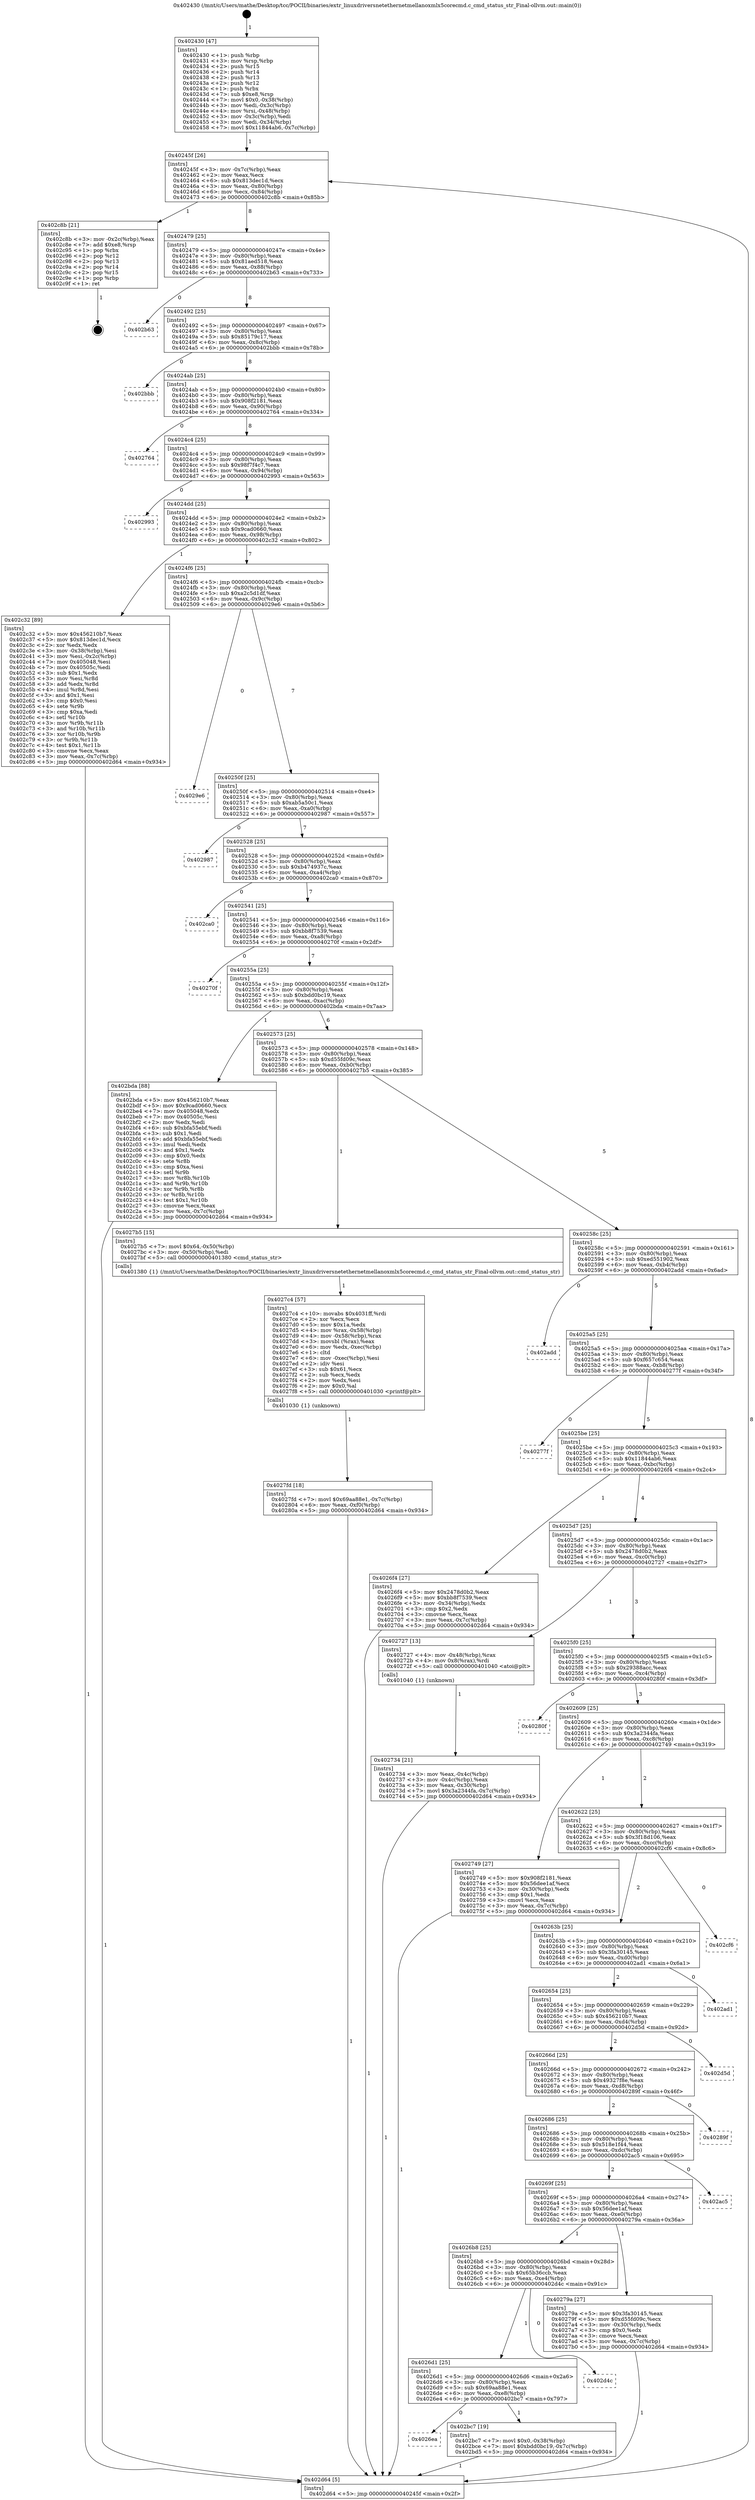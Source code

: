 digraph "0x402430" {
  label = "0x402430 (/mnt/c/Users/mathe/Desktop/tcc/POCII/binaries/extr_linuxdriversnetethernetmellanoxmlx5corecmd.c_cmd_status_str_Final-ollvm.out::main(0))"
  labelloc = "t"
  node[shape=record]

  Entry [label="",width=0.3,height=0.3,shape=circle,fillcolor=black,style=filled]
  "0x40245f" [label="{
     0x40245f [26]\l
     | [instrs]\l
     &nbsp;&nbsp;0x40245f \<+3\>: mov -0x7c(%rbp),%eax\l
     &nbsp;&nbsp;0x402462 \<+2\>: mov %eax,%ecx\l
     &nbsp;&nbsp;0x402464 \<+6\>: sub $0x813dec1d,%ecx\l
     &nbsp;&nbsp;0x40246a \<+3\>: mov %eax,-0x80(%rbp)\l
     &nbsp;&nbsp;0x40246d \<+6\>: mov %ecx,-0x84(%rbp)\l
     &nbsp;&nbsp;0x402473 \<+6\>: je 0000000000402c8b \<main+0x85b\>\l
  }"]
  "0x402c8b" [label="{
     0x402c8b [21]\l
     | [instrs]\l
     &nbsp;&nbsp;0x402c8b \<+3\>: mov -0x2c(%rbp),%eax\l
     &nbsp;&nbsp;0x402c8e \<+7\>: add $0xe8,%rsp\l
     &nbsp;&nbsp;0x402c95 \<+1\>: pop %rbx\l
     &nbsp;&nbsp;0x402c96 \<+2\>: pop %r12\l
     &nbsp;&nbsp;0x402c98 \<+2\>: pop %r13\l
     &nbsp;&nbsp;0x402c9a \<+2\>: pop %r14\l
     &nbsp;&nbsp;0x402c9c \<+2\>: pop %r15\l
     &nbsp;&nbsp;0x402c9e \<+1\>: pop %rbp\l
     &nbsp;&nbsp;0x402c9f \<+1\>: ret\l
  }"]
  "0x402479" [label="{
     0x402479 [25]\l
     | [instrs]\l
     &nbsp;&nbsp;0x402479 \<+5\>: jmp 000000000040247e \<main+0x4e\>\l
     &nbsp;&nbsp;0x40247e \<+3\>: mov -0x80(%rbp),%eax\l
     &nbsp;&nbsp;0x402481 \<+5\>: sub $0x81aed518,%eax\l
     &nbsp;&nbsp;0x402486 \<+6\>: mov %eax,-0x88(%rbp)\l
     &nbsp;&nbsp;0x40248c \<+6\>: je 0000000000402b63 \<main+0x733\>\l
  }"]
  Exit [label="",width=0.3,height=0.3,shape=circle,fillcolor=black,style=filled,peripheries=2]
  "0x402b63" [label="{
     0x402b63\l
  }", style=dashed]
  "0x402492" [label="{
     0x402492 [25]\l
     | [instrs]\l
     &nbsp;&nbsp;0x402492 \<+5\>: jmp 0000000000402497 \<main+0x67\>\l
     &nbsp;&nbsp;0x402497 \<+3\>: mov -0x80(%rbp),%eax\l
     &nbsp;&nbsp;0x40249a \<+5\>: sub $0x85179c17,%eax\l
     &nbsp;&nbsp;0x40249f \<+6\>: mov %eax,-0x8c(%rbp)\l
     &nbsp;&nbsp;0x4024a5 \<+6\>: je 0000000000402bbb \<main+0x78b\>\l
  }"]
  "0x4026ea" [label="{
     0x4026ea\l
  }", style=dashed]
  "0x402bbb" [label="{
     0x402bbb\l
  }", style=dashed]
  "0x4024ab" [label="{
     0x4024ab [25]\l
     | [instrs]\l
     &nbsp;&nbsp;0x4024ab \<+5\>: jmp 00000000004024b0 \<main+0x80\>\l
     &nbsp;&nbsp;0x4024b0 \<+3\>: mov -0x80(%rbp),%eax\l
     &nbsp;&nbsp;0x4024b3 \<+5\>: sub $0x908f2181,%eax\l
     &nbsp;&nbsp;0x4024b8 \<+6\>: mov %eax,-0x90(%rbp)\l
     &nbsp;&nbsp;0x4024be \<+6\>: je 0000000000402764 \<main+0x334\>\l
  }"]
  "0x402bc7" [label="{
     0x402bc7 [19]\l
     | [instrs]\l
     &nbsp;&nbsp;0x402bc7 \<+7\>: movl $0x0,-0x38(%rbp)\l
     &nbsp;&nbsp;0x402bce \<+7\>: movl $0xbdd0bc19,-0x7c(%rbp)\l
     &nbsp;&nbsp;0x402bd5 \<+5\>: jmp 0000000000402d64 \<main+0x934\>\l
  }"]
  "0x402764" [label="{
     0x402764\l
  }", style=dashed]
  "0x4024c4" [label="{
     0x4024c4 [25]\l
     | [instrs]\l
     &nbsp;&nbsp;0x4024c4 \<+5\>: jmp 00000000004024c9 \<main+0x99\>\l
     &nbsp;&nbsp;0x4024c9 \<+3\>: mov -0x80(%rbp),%eax\l
     &nbsp;&nbsp;0x4024cc \<+5\>: sub $0x98f7f4c7,%eax\l
     &nbsp;&nbsp;0x4024d1 \<+6\>: mov %eax,-0x94(%rbp)\l
     &nbsp;&nbsp;0x4024d7 \<+6\>: je 0000000000402993 \<main+0x563\>\l
  }"]
  "0x4026d1" [label="{
     0x4026d1 [25]\l
     | [instrs]\l
     &nbsp;&nbsp;0x4026d1 \<+5\>: jmp 00000000004026d6 \<main+0x2a6\>\l
     &nbsp;&nbsp;0x4026d6 \<+3\>: mov -0x80(%rbp),%eax\l
     &nbsp;&nbsp;0x4026d9 \<+5\>: sub $0x69aa88e1,%eax\l
     &nbsp;&nbsp;0x4026de \<+6\>: mov %eax,-0xe8(%rbp)\l
     &nbsp;&nbsp;0x4026e4 \<+6\>: je 0000000000402bc7 \<main+0x797\>\l
  }"]
  "0x402993" [label="{
     0x402993\l
  }", style=dashed]
  "0x4024dd" [label="{
     0x4024dd [25]\l
     | [instrs]\l
     &nbsp;&nbsp;0x4024dd \<+5\>: jmp 00000000004024e2 \<main+0xb2\>\l
     &nbsp;&nbsp;0x4024e2 \<+3\>: mov -0x80(%rbp),%eax\l
     &nbsp;&nbsp;0x4024e5 \<+5\>: sub $0x9cad0660,%eax\l
     &nbsp;&nbsp;0x4024ea \<+6\>: mov %eax,-0x98(%rbp)\l
     &nbsp;&nbsp;0x4024f0 \<+6\>: je 0000000000402c32 \<main+0x802\>\l
  }"]
  "0x402d4c" [label="{
     0x402d4c\l
  }", style=dashed]
  "0x402c32" [label="{
     0x402c32 [89]\l
     | [instrs]\l
     &nbsp;&nbsp;0x402c32 \<+5\>: mov $0x456210b7,%eax\l
     &nbsp;&nbsp;0x402c37 \<+5\>: mov $0x813dec1d,%ecx\l
     &nbsp;&nbsp;0x402c3c \<+2\>: xor %edx,%edx\l
     &nbsp;&nbsp;0x402c3e \<+3\>: mov -0x38(%rbp),%esi\l
     &nbsp;&nbsp;0x402c41 \<+3\>: mov %esi,-0x2c(%rbp)\l
     &nbsp;&nbsp;0x402c44 \<+7\>: mov 0x405048,%esi\l
     &nbsp;&nbsp;0x402c4b \<+7\>: mov 0x40505c,%edi\l
     &nbsp;&nbsp;0x402c52 \<+3\>: sub $0x1,%edx\l
     &nbsp;&nbsp;0x402c55 \<+3\>: mov %esi,%r8d\l
     &nbsp;&nbsp;0x402c58 \<+3\>: add %edx,%r8d\l
     &nbsp;&nbsp;0x402c5b \<+4\>: imul %r8d,%esi\l
     &nbsp;&nbsp;0x402c5f \<+3\>: and $0x1,%esi\l
     &nbsp;&nbsp;0x402c62 \<+3\>: cmp $0x0,%esi\l
     &nbsp;&nbsp;0x402c65 \<+4\>: sete %r9b\l
     &nbsp;&nbsp;0x402c69 \<+3\>: cmp $0xa,%edi\l
     &nbsp;&nbsp;0x402c6c \<+4\>: setl %r10b\l
     &nbsp;&nbsp;0x402c70 \<+3\>: mov %r9b,%r11b\l
     &nbsp;&nbsp;0x402c73 \<+3\>: and %r10b,%r11b\l
     &nbsp;&nbsp;0x402c76 \<+3\>: xor %r10b,%r9b\l
     &nbsp;&nbsp;0x402c79 \<+3\>: or %r9b,%r11b\l
     &nbsp;&nbsp;0x402c7c \<+4\>: test $0x1,%r11b\l
     &nbsp;&nbsp;0x402c80 \<+3\>: cmovne %ecx,%eax\l
     &nbsp;&nbsp;0x402c83 \<+3\>: mov %eax,-0x7c(%rbp)\l
     &nbsp;&nbsp;0x402c86 \<+5\>: jmp 0000000000402d64 \<main+0x934\>\l
  }"]
  "0x4024f6" [label="{
     0x4024f6 [25]\l
     | [instrs]\l
     &nbsp;&nbsp;0x4024f6 \<+5\>: jmp 00000000004024fb \<main+0xcb\>\l
     &nbsp;&nbsp;0x4024fb \<+3\>: mov -0x80(%rbp),%eax\l
     &nbsp;&nbsp;0x4024fe \<+5\>: sub $0xa2c5d1df,%eax\l
     &nbsp;&nbsp;0x402503 \<+6\>: mov %eax,-0x9c(%rbp)\l
     &nbsp;&nbsp;0x402509 \<+6\>: je 00000000004029e6 \<main+0x5b6\>\l
  }"]
  "0x4027fd" [label="{
     0x4027fd [18]\l
     | [instrs]\l
     &nbsp;&nbsp;0x4027fd \<+7\>: movl $0x69aa88e1,-0x7c(%rbp)\l
     &nbsp;&nbsp;0x402804 \<+6\>: mov %eax,-0xf0(%rbp)\l
     &nbsp;&nbsp;0x40280a \<+5\>: jmp 0000000000402d64 \<main+0x934\>\l
  }"]
  "0x4029e6" [label="{
     0x4029e6\l
  }", style=dashed]
  "0x40250f" [label="{
     0x40250f [25]\l
     | [instrs]\l
     &nbsp;&nbsp;0x40250f \<+5\>: jmp 0000000000402514 \<main+0xe4\>\l
     &nbsp;&nbsp;0x402514 \<+3\>: mov -0x80(%rbp),%eax\l
     &nbsp;&nbsp;0x402517 \<+5\>: sub $0xab5a50c1,%eax\l
     &nbsp;&nbsp;0x40251c \<+6\>: mov %eax,-0xa0(%rbp)\l
     &nbsp;&nbsp;0x402522 \<+6\>: je 0000000000402987 \<main+0x557\>\l
  }"]
  "0x4027c4" [label="{
     0x4027c4 [57]\l
     | [instrs]\l
     &nbsp;&nbsp;0x4027c4 \<+10\>: movabs $0x4031ff,%rdi\l
     &nbsp;&nbsp;0x4027ce \<+2\>: xor %ecx,%ecx\l
     &nbsp;&nbsp;0x4027d0 \<+5\>: mov $0x1a,%edx\l
     &nbsp;&nbsp;0x4027d5 \<+4\>: mov %rax,-0x58(%rbp)\l
     &nbsp;&nbsp;0x4027d9 \<+4\>: mov -0x58(%rbp),%rax\l
     &nbsp;&nbsp;0x4027dd \<+3\>: movsbl (%rax),%eax\l
     &nbsp;&nbsp;0x4027e0 \<+6\>: mov %edx,-0xec(%rbp)\l
     &nbsp;&nbsp;0x4027e6 \<+1\>: cltd\l
     &nbsp;&nbsp;0x4027e7 \<+6\>: mov -0xec(%rbp),%esi\l
     &nbsp;&nbsp;0x4027ed \<+2\>: idiv %esi\l
     &nbsp;&nbsp;0x4027ef \<+3\>: sub $0x61,%ecx\l
     &nbsp;&nbsp;0x4027f2 \<+2\>: sub %ecx,%edx\l
     &nbsp;&nbsp;0x4027f4 \<+2\>: mov %edx,%esi\l
     &nbsp;&nbsp;0x4027f6 \<+2\>: mov $0x0,%al\l
     &nbsp;&nbsp;0x4027f8 \<+5\>: call 0000000000401030 \<printf@plt\>\l
     | [calls]\l
     &nbsp;&nbsp;0x401030 \{1\} (unknown)\l
  }"]
  "0x402987" [label="{
     0x402987\l
  }", style=dashed]
  "0x402528" [label="{
     0x402528 [25]\l
     | [instrs]\l
     &nbsp;&nbsp;0x402528 \<+5\>: jmp 000000000040252d \<main+0xfd\>\l
     &nbsp;&nbsp;0x40252d \<+3\>: mov -0x80(%rbp),%eax\l
     &nbsp;&nbsp;0x402530 \<+5\>: sub $0xb474937c,%eax\l
     &nbsp;&nbsp;0x402535 \<+6\>: mov %eax,-0xa4(%rbp)\l
     &nbsp;&nbsp;0x40253b \<+6\>: je 0000000000402ca0 \<main+0x870\>\l
  }"]
  "0x4026b8" [label="{
     0x4026b8 [25]\l
     | [instrs]\l
     &nbsp;&nbsp;0x4026b8 \<+5\>: jmp 00000000004026bd \<main+0x28d\>\l
     &nbsp;&nbsp;0x4026bd \<+3\>: mov -0x80(%rbp),%eax\l
     &nbsp;&nbsp;0x4026c0 \<+5\>: sub $0x65b36ccb,%eax\l
     &nbsp;&nbsp;0x4026c5 \<+6\>: mov %eax,-0xe4(%rbp)\l
     &nbsp;&nbsp;0x4026cb \<+6\>: je 0000000000402d4c \<main+0x91c\>\l
  }"]
  "0x402ca0" [label="{
     0x402ca0\l
  }", style=dashed]
  "0x402541" [label="{
     0x402541 [25]\l
     | [instrs]\l
     &nbsp;&nbsp;0x402541 \<+5\>: jmp 0000000000402546 \<main+0x116\>\l
     &nbsp;&nbsp;0x402546 \<+3\>: mov -0x80(%rbp),%eax\l
     &nbsp;&nbsp;0x402549 \<+5\>: sub $0xbb8f7539,%eax\l
     &nbsp;&nbsp;0x40254e \<+6\>: mov %eax,-0xa8(%rbp)\l
     &nbsp;&nbsp;0x402554 \<+6\>: je 000000000040270f \<main+0x2df\>\l
  }"]
  "0x40279a" [label="{
     0x40279a [27]\l
     | [instrs]\l
     &nbsp;&nbsp;0x40279a \<+5\>: mov $0x3fa30145,%eax\l
     &nbsp;&nbsp;0x40279f \<+5\>: mov $0xd55fd09c,%ecx\l
     &nbsp;&nbsp;0x4027a4 \<+3\>: mov -0x30(%rbp),%edx\l
     &nbsp;&nbsp;0x4027a7 \<+3\>: cmp $0x0,%edx\l
     &nbsp;&nbsp;0x4027aa \<+3\>: cmove %ecx,%eax\l
     &nbsp;&nbsp;0x4027ad \<+3\>: mov %eax,-0x7c(%rbp)\l
     &nbsp;&nbsp;0x4027b0 \<+5\>: jmp 0000000000402d64 \<main+0x934\>\l
  }"]
  "0x40270f" [label="{
     0x40270f\l
  }", style=dashed]
  "0x40255a" [label="{
     0x40255a [25]\l
     | [instrs]\l
     &nbsp;&nbsp;0x40255a \<+5\>: jmp 000000000040255f \<main+0x12f\>\l
     &nbsp;&nbsp;0x40255f \<+3\>: mov -0x80(%rbp),%eax\l
     &nbsp;&nbsp;0x402562 \<+5\>: sub $0xbdd0bc19,%eax\l
     &nbsp;&nbsp;0x402567 \<+6\>: mov %eax,-0xac(%rbp)\l
     &nbsp;&nbsp;0x40256d \<+6\>: je 0000000000402bda \<main+0x7aa\>\l
  }"]
  "0x40269f" [label="{
     0x40269f [25]\l
     | [instrs]\l
     &nbsp;&nbsp;0x40269f \<+5\>: jmp 00000000004026a4 \<main+0x274\>\l
     &nbsp;&nbsp;0x4026a4 \<+3\>: mov -0x80(%rbp),%eax\l
     &nbsp;&nbsp;0x4026a7 \<+5\>: sub $0x56dee1af,%eax\l
     &nbsp;&nbsp;0x4026ac \<+6\>: mov %eax,-0xe0(%rbp)\l
     &nbsp;&nbsp;0x4026b2 \<+6\>: je 000000000040279a \<main+0x36a\>\l
  }"]
  "0x402bda" [label="{
     0x402bda [88]\l
     | [instrs]\l
     &nbsp;&nbsp;0x402bda \<+5\>: mov $0x456210b7,%eax\l
     &nbsp;&nbsp;0x402bdf \<+5\>: mov $0x9cad0660,%ecx\l
     &nbsp;&nbsp;0x402be4 \<+7\>: mov 0x405048,%edx\l
     &nbsp;&nbsp;0x402beb \<+7\>: mov 0x40505c,%esi\l
     &nbsp;&nbsp;0x402bf2 \<+2\>: mov %edx,%edi\l
     &nbsp;&nbsp;0x402bf4 \<+6\>: sub $0xbfa55ebf,%edi\l
     &nbsp;&nbsp;0x402bfa \<+3\>: sub $0x1,%edi\l
     &nbsp;&nbsp;0x402bfd \<+6\>: add $0xbfa55ebf,%edi\l
     &nbsp;&nbsp;0x402c03 \<+3\>: imul %edi,%edx\l
     &nbsp;&nbsp;0x402c06 \<+3\>: and $0x1,%edx\l
     &nbsp;&nbsp;0x402c09 \<+3\>: cmp $0x0,%edx\l
     &nbsp;&nbsp;0x402c0c \<+4\>: sete %r8b\l
     &nbsp;&nbsp;0x402c10 \<+3\>: cmp $0xa,%esi\l
     &nbsp;&nbsp;0x402c13 \<+4\>: setl %r9b\l
     &nbsp;&nbsp;0x402c17 \<+3\>: mov %r8b,%r10b\l
     &nbsp;&nbsp;0x402c1a \<+3\>: and %r9b,%r10b\l
     &nbsp;&nbsp;0x402c1d \<+3\>: xor %r9b,%r8b\l
     &nbsp;&nbsp;0x402c20 \<+3\>: or %r8b,%r10b\l
     &nbsp;&nbsp;0x402c23 \<+4\>: test $0x1,%r10b\l
     &nbsp;&nbsp;0x402c27 \<+3\>: cmovne %ecx,%eax\l
     &nbsp;&nbsp;0x402c2a \<+3\>: mov %eax,-0x7c(%rbp)\l
     &nbsp;&nbsp;0x402c2d \<+5\>: jmp 0000000000402d64 \<main+0x934\>\l
  }"]
  "0x402573" [label="{
     0x402573 [25]\l
     | [instrs]\l
     &nbsp;&nbsp;0x402573 \<+5\>: jmp 0000000000402578 \<main+0x148\>\l
     &nbsp;&nbsp;0x402578 \<+3\>: mov -0x80(%rbp),%eax\l
     &nbsp;&nbsp;0x40257b \<+5\>: sub $0xd55fd09c,%eax\l
     &nbsp;&nbsp;0x402580 \<+6\>: mov %eax,-0xb0(%rbp)\l
     &nbsp;&nbsp;0x402586 \<+6\>: je 00000000004027b5 \<main+0x385\>\l
  }"]
  "0x402ac5" [label="{
     0x402ac5\l
  }", style=dashed]
  "0x4027b5" [label="{
     0x4027b5 [15]\l
     | [instrs]\l
     &nbsp;&nbsp;0x4027b5 \<+7\>: movl $0x64,-0x50(%rbp)\l
     &nbsp;&nbsp;0x4027bc \<+3\>: mov -0x50(%rbp),%edi\l
     &nbsp;&nbsp;0x4027bf \<+5\>: call 0000000000401380 \<cmd_status_str\>\l
     | [calls]\l
     &nbsp;&nbsp;0x401380 \{1\} (/mnt/c/Users/mathe/Desktop/tcc/POCII/binaries/extr_linuxdriversnetethernetmellanoxmlx5corecmd.c_cmd_status_str_Final-ollvm.out::cmd_status_str)\l
  }"]
  "0x40258c" [label="{
     0x40258c [25]\l
     | [instrs]\l
     &nbsp;&nbsp;0x40258c \<+5\>: jmp 0000000000402591 \<main+0x161\>\l
     &nbsp;&nbsp;0x402591 \<+3\>: mov -0x80(%rbp),%eax\l
     &nbsp;&nbsp;0x402594 \<+5\>: sub $0xed551902,%eax\l
     &nbsp;&nbsp;0x402599 \<+6\>: mov %eax,-0xb4(%rbp)\l
     &nbsp;&nbsp;0x40259f \<+6\>: je 0000000000402add \<main+0x6ad\>\l
  }"]
  "0x402686" [label="{
     0x402686 [25]\l
     | [instrs]\l
     &nbsp;&nbsp;0x402686 \<+5\>: jmp 000000000040268b \<main+0x25b\>\l
     &nbsp;&nbsp;0x40268b \<+3\>: mov -0x80(%rbp),%eax\l
     &nbsp;&nbsp;0x40268e \<+5\>: sub $0x518e1f44,%eax\l
     &nbsp;&nbsp;0x402693 \<+6\>: mov %eax,-0xdc(%rbp)\l
     &nbsp;&nbsp;0x402699 \<+6\>: je 0000000000402ac5 \<main+0x695\>\l
  }"]
  "0x402add" [label="{
     0x402add\l
  }", style=dashed]
  "0x4025a5" [label="{
     0x4025a5 [25]\l
     | [instrs]\l
     &nbsp;&nbsp;0x4025a5 \<+5\>: jmp 00000000004025aa \<main+0x17a\>\l
     &nbsp;&nbsp;0x4025aa \<+3\>: mov -0x80(%rbp),%eax\l
     &nbsp;&nbsp;0x4025ad \<+5\>: sub $0xf657c654,%eax\l
     &nbsp;&nbsp;0x4025b2 \<+6\>: mov %eax,-0xb8(%rbp)\l
     &nbsp;&nbsp;0x4025b8 \<+6\>: je 000000000040277f \<main+0x34f\>\l
  }"]
  "0x40289f" [label="{
     0x40289f\l
  }", style=dashed]
  "0x40277f" [label="{
     0x40277f\l
  }", style=dashed]
  "0x4025be" [label="{
     0x4025be [25]\l
     | [instrs]\l
     &nbsp;&nbsp;0x4025be \<+5\>: jmp 00000000004025c3 \<main+0x193\>\l
     &nbsp;&nbsp;0x4025c3 \<+3\>: mov -0x80(%rbp),%eax\l
     &nbsp;&nbsp;0x4025c6 \<+5\>: sub $0x11844ab6,%eax\l
     &nbsp;&nbsp;0x4025cb \<+6\>: mov %eax,-0xbc(%rbp)\l
     &nbsp;&nbsp;0x4025d1 \<+6\>: je 00000000004026f4 \<main+0x2c4\>\l
  }"]
  "0x40266d" [label="{
     0x40266d [25]\l
     | [instrs]\l
     &nbsp;&nbsp;0x40266d \<+5\>: jmp 0000000000402672 \<main+0x242\>\l
     &nbsp;&nbsp;0x402672 \<+3\>: mov -0x80(%rbp),%eax\l
     &nbsp;&nbsp;0x402675 \<+5\>: sub $0x49327f8e,%eax\l
     &nbsp;&nbsp;0x40267a \<+6\>: mov %eax,-0xd8(%rbp)\l
     &nbsp;&nbsp;0x402680 \<+6\>: je 000000000040289f \<main+0x46f\>\l
  }"]
  "0x4026f4" [label="{
     0x4026f4 [27]\l
     | [instrs]\l
     &nbsp;&nbsp;0x4026f4 \<+5\>: mov $0x2478d0b2,%eax\l
     &nbsp;&nbsp;0x4026f9 \<+5\>: mov $0xbb8f7539,%ecx\l
     &nbsp;&nbsp;0x4026fe \<+3\>: mov -0x34(%rbp),%edx\l
     &nbsp;&nbsp;0x402701 \<+3\>: cmp $0x2,%edx\l
     &nbsp;&nbsp;0x402704 \<+3\>: cmovne %ecx,%eax\l
     &nbsp;&nbsp;0x402707 \<+3\>: mov %eax,-0x7c(%rbp)\l
     &nbsp;&nbsp;0x40270a \<+5\>: jmp 0000000000402d64 \<main+0x934\>\l
  }"]
  "0x4025d7" [label="{
     0x4025d7 [25]\l
     | [instrs]\l
     &nbsp;&nbsp;0x4025d7 \<+5\>: jmp 00000000004025dc \<main+0x1ac\>\l
     &nbsp;&nbsp;0x4025dc \<+3\>: mov -0x80(%rbp),%eax\l
     &nbsp;&nbsp;0x4025df \<+5\>: sub $0x2478d0b2,%eax\l
     &nbsp;&nbsp;0x4025e4 \<+6\>: mov %eax,-0xc0(%rbp)\l
     &nbsp;&nbsp;0x4025ea \<+6\>: je 0000000000402727 \<main+0x2f7\>\l
  }"]
  "0x402d64" [label="{
     0x402d64 [5]\l
     | [instrs]\l
     &nbsp;&nbsp;0x402d64 \<+5\>: jmp 000000000040245f \<main+0x2f\>\l
  }"]
  "0x402430" [label="{
     0x402430 [47]\l
     | [instrs]\l
     &nbsp;&nbsp;0x402430 \<+1\>: push %rbp\l
     &nbsp;&nbsp;0x402431 \<+3\>: mov %rsp,%rbp\l
     &nbsp;&nbsp;0x402434 \<+2\>: push %r15\l
     &nbsp;&nbsp;0x402436 \<+2\>: push %r14\l
     &nbsp;&nbsp;0x402438 \<+2\>: push %r13\l
     &nbsp;&nbsp;0x40243a \<+2\>: push %r12\l
     &nbsp;&nbsp;0x40243c \<+1\>: push %rbx\l
     &nbsp;&nbsp;0x40243d \<+7\>: sub $0xe8,%rsp\l
     &nbsp;&nbsp;0x402444 \<+7\>: movl $0x0,-0x38(%rbp)\l
     &nbsp;&nbsp;0x40244b \<+3\>: mov %edi,-0x3c(%rbp)\l
     &nbsp;&nbsp;0x40244e \<+4\>: mov %rsi,-0x48(%rbp)\l
     &nbsp;&nbsp;0x402452 \<+3\>: mov -0x3c(%rbp),%edi\l
     &nbsp;&nbsp;0x402455 \<+3\>: mov %edi,-0x34(%rbp)\l
     &nbsp;&nbsp;0x402458 \<+7\>: movl $0x11844ab6,-0x7c(%rbp)\l
  }"]
  "0x402d5d" [label="{
     0x402d5d\l
  }", style=dashed]
  "0x402727" [label="{
     0x402727 [13]\l
     | [instrs]\l
     &nbsp;&nbsp;0x402727 \<+4\>: mov -0x48(%rbp),%rax\l
     &nbsp;&nbsp;0x40272b \<+4\>: mov 0x8(%rax),%rdi\l
     &nbsp;&nbsp;0x40272f \<+5\>: call 0000000000401040 \<atoi@plt\>\l
     | [calls]\l
     &nbsp;&nbsp;0x401040 \{1\} (unknown)\l
  }"]
  "0x4025f0" [label="{
     0x4025f0 [25]\l
     | [instrs]\l
     &nbsp;&nbsp;0x4025f0 \<+5\>: jmp 00000000004025f5 \<main+0x1c5\>\l
     &nbsp;&nbsp;0x4025f5 \<+3\>: mov -0x80(%rbp),%eax\l
     &nbsp;&nbsp;0x4025f8 \<+5\>: sub $0x29388acc,%eax\l
     &nbsp;&nbsp;0x4025fd \<+6\>: mov %eax,-0xc4(%rbp)\l
     &nbsp;&nbsp;0x402603 \<+6\>: je 000000000040280f \<main+0x3df\>\l
  }"]
  "0x402734" [label="{
     0x402734 [21]\l
     | [instrs]\l
     &nbsp;&nbsp;0x402734 \<+3\>: mov %eax,-0x4c(%rbp)\l
     &nbsp;&nbsp;0x402737 \<+3\>: mov -0x4c(%rbp),%eax\l
     &nbsp;&nbsp;0x40273a \<+3\>: mov %eax,-0x30(%rbp)\l
     &nbsp;&nbsp;0x40273d \<+7\>: movl $0x3a2344fa,-0x7c(%rbp)\l
     &nbsp;&nbsp;0x402744 \<+5\>: jmp 0000000000402d64 \<main+0x934\>\l
  }"]
  "0x402654" [label="{
     0x402654 [25]\l
     | [instrs]\l
     &nbsp;&nbsp;0x402654 \<+5\>: jmp 0000000000402659 \<main+0x229\>\l
     &nbsp;&nbsp;0x402659 \<+3\>: mov -0x80(%rbp),%eax\l
     &nbsp;&nbsp;0x40265c \<+5\>: sub $0x456210b7,%eax\l
     &nbsp;&nbsp;0x402661 \<+6\>: mov %eax,-0xd4(%rbp)\l
     &nbsp;&nbsp;0x402667 \<+6\>: je 0000000000402d5d \<main+0x92d\>\l
  }"]
  "0x40280f" [label="{
     0x40280f\l
  }", style=dashed]
  "0x402609" [label="{
     0x402609 [25]\l
     | [instrs]\l
     &nbsp;&nbsp;0x402609 \<+5\>: jmp 000000000040260e \<main+0x1de\>\l
     &nbsp;&nbsp;0x40260e \<+3\>: mov -0x80(%rbp),%eax\l
     &nbsp;&nbsp;0x402611 \<+5\>: sub $0x3a2344fa,%eax\l
     &nbsp;&nbsp;0x402616 \<+6\>: mov %eax,-0xc8(%rbp)\l
     &nbsp;&nbsp;0x40261c \<+6\>: je 0000000000402749 \<main+0x319\>\l
  }"]
  "0x402ad1" [label="{
     0x402ad1\l
  }", style=dashed]
  "0x402749" [label="{
     0x402749 [27]\l
     | [instrs]\l
     &nbsp;&nbsp;0x402749 \<+5\>: mov $0x908f2181,%eax\l
     &nbsp;&nbsp;0x40274e \<+5\>: mov $0x56dee1af,%ecx\l
     &nbsp;&nbsp;0x402753 \<+3\>: mov -0x30(%rbp),%edx\l
     &nbsp;&nbsp;0x402756 \<+3\>: cmp $0x1,%edx\l
     &nbsp;&nbsp;0x402759 \<+3\>: cmovl %ecx,%eax\l
     &nbsp;&nbsp;0x40275c \<+3\>: mov %eax,-0x7c(%rbp)\l
     &nbsp;&nbsp;0x40275f \<+5\>: jmp 0000000000402d64 \<main+0x934\>\l
  }"]
  "0x402622" [label="{
     0x402622 [25]\l
     | [instrs]\l
     &nbsp;&nbsp;0x402622 \<+5\>: jmp 0000000000402627 \<main+0x1f7\>\l
     &nbsp;&nbsp;0x402627 \<+3\>: mov -0x80(%rbp),%eax\l
     &nbsp;&nbsp;0x40262a \<+5\>: sub $0x3f18d106,%eax\l
     &nbsp;&nbsp;0x40262f \<+6\>: mov %eax,-0xcc(%rbp)\l
     &nbsp;&nbsp;0x402635 \<+6\>: je 0000000000402cf6 \<main+0x8c6\>\l
  }"]
  "0x40263b" [label="{
     0x40263b [25]\l
     | [instrs]\l
     &nbsp;&nbsp;0x40263b \<+5\>: jmp 0000000000402640 \<main+0x210\>\l
     &nbsp;&nbsp;0x402640 \<+3\>: mov -0x80(%rbp),%eax\l
     &nbsp;&nbsp;0x402643 \<+5\>: sub $0x3fa30145,%eax\l
     &nbsp;&nbsp;0x402648 \<+6\>: mov %eax,-0xd0(%rbp)\l
     &nbsp;&nbsp;0x40264e \<+6\>: je 0000000000402ad1 \<main+0x6a1\>\l
  }"]
  "0x402cf6" [label="{
     0x402cf6\l
  }", style=dashed]
  Entry -> "0x402430" [label=" 1"]
  "0x40245f" -> "0x402c8b" [label=" 1"]
  "0x40245f" -> "0x402479" [label=" 8"]
  "0x402c8b" -> Exit [label=" 1"]
  "0x402479" -> "0x402b63" [label=" 0"]
  "0x402479" -> "0x402492" [label=" 8"]
  "0x402c32" -> "0x402d64" [label=" 1"]
  "0x402492" -> "0x402bbb" [label=" 0"]
  "0x402492" -> "0x4024ab" [label=" 8"]
  "0x402bda" -> "0x402d64" [label=" 1"]
  "0x4024ab" -> "0x402764" [label=" 0"]
  "0x4024ab" -> "0x4024c4" [label=" 8"]
  "0x402bc7" -> "0x402d64" [label=" 1"]
  "0x4024c4" -> "0x402993" [label=" 0"]
  "0x4024c4" -> "0x4024dd" [label=" 8"]
  "0x4026d1" -> "0x402bc7" [label=" 1"]
  "0x4024dd" -> "0x402c32" [label=" 1"]
  "0x4024dd" -> "0x4024f6" [label=" 7"]
  "0x4026d1" -> "0x4026ea" [label=" 0"]
  "0x4024f6" -> "0x4029e6" [label=" 0"]
  "0x4024f6" -> "0x40250f" [label=" 7"]
  "0x4026b8" -> "0x402d4c" [label=" 0"]
  "0x40250f" -> "0x402987" [label=" 0"]
  "0x40250f" -> "0x402528" [label=" 7"]
  "0x4026b8" -> "0x4026d1" [label=" 1"]
  "0x402528" -> "0x402ca0" [label=" 0"]
  "0x402528" -> "0x402541" [label=" 7"]
  "0x4027fd" -> "0x402d64" [label=" 1"]
  "0x402541" -> "0x40270f" [label=" 0"]
  "0x402541" -> "0x40255a" [label=" 7"]
  "0x4027c4" -> "0x4027fd" [label=" 1"]
  "0x40255a" -> "0x402bda" [label=" 1"]
  "0x40255a" -> "0x402573" [label=" 6"]
  "0x40279a" -> "0x402d64" [label=" 1"]
  "0x402573" -> "0x4027b5" [label=" 1"]
  "0x402573" -> "0x40258c" [label=" 5"]
  "0x40269f" -> "0x4026b8" [label=" 1"]
  "0x40258c" -> "0x402add" [label=" 0"]
  "0x40258c" -> "0x4025a5" [label=" 5"]
  "0x4027b5" -> "0x4027c4" [label=" 1"]
  "0x4025a5" -> "0x40277f" [label=" 0"]
  "0x4025a5" -> "0x4025be" [label=" 5"]
  "0x402686" -> "0x40269f" [label=" 2"]
  "0x4025be" -> "0x4026f4" [label=" 1"]
  "0x4025be" -> "0x4025d7" [label=" 4"]
  "0x4026f4" -> "0x402d64" [label=" 1"]
  "0x402430" -> "0x40245f" [label=" 1"]
  "0x402d64" -> "0x40245f" [label=" 8"]
  "0x40269f" -> "0x40279a" [label=" 1"]
  "0x4025d7" -> "0x402727" [label=" 1"]
  "0x4025d7" -> "0x4025f0" [label=" 3"]
  "0x402727" -> "0x402734" [label=" 1"]
  "0x402734" -> "0x402d64" [label=" 1"]
  "0x40266d" -> "0x402686" [label=" 2"]
  "0x4025f0" -> "0x40280f" [label=" 0"]
  "0x4025f0" -> "0x402609" [label=" 3"]
  "0x402686" -> "0x402ac5" [label=" 0"]
  "0x402609" -> "0x402749" [label=" 1"]
  "0x402609" -> "0x402622" [label=" 2"]
  "0x402749" -> "0x402d64" [label=" 1"]
  "0x402654" -> "0x40266d" [label=" 2"]
  "0x402622" -> "0x402cf6" [label=" 0"]
  "0x402622" -> "0x40263b" [label=" 2"]
  "0x402654" -> "0x402d5d" [label=" 0"]
  "0x40263b" -> "0x402ad1" [label=" 0"]
  "0x40263b" -> "0x402654" [label=" 2"]
  "0x40266d" -> "0x40289f" [label=" 0"]
}
